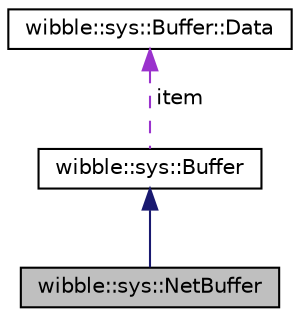 digraph G
{
  edge [fontname="Helvetica",fontsize="10",labelfontname="Helvetica",labelfontsize="10"];
  node [fontname="Helvetica",fontsize="10",shape=record];
  Node1 [label="wibble::sys::NetBuffer",height=0.2,width=0.4,color="black", fillcolor="grey75", style="filled" fontcolor="black"];
  Node2 -> Node1 [dir="back",color="midnightblue",fontsize="10",style="solid",fontname="Helvetica"];
  Node2 [label="wibble::sys::Buffer",height=0.2,width=0.4,color="black", fillcolor="white", style="filled",URL="$classwibble_1_1sys_1_1Buffer.html",tooltip="Variable-size, reference-counted memory buffer."];
  Node3 -> Node2 [dir="back",color="darkorchid3",fontsize="10",style="dashed",label=" item" ,fontname="Helvetica"];
  Node3 [label="wibble::sys::Buffer::Data",height=0.2,width=0.4,color="black", fillcolor="white", style="filled",URL="$classwibble_1_1sys_1_1Buffer_1_1Data.html"];
}
